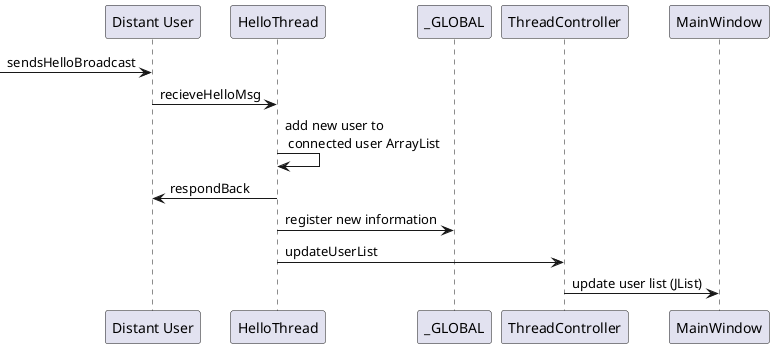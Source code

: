 @startuml
participant "Distant User" as usr
participant "HelloThread" as helloT
participant "_GLOBAL" as global
participant "ThreadController" as tc
participant "MainWindow" as main

[-> usr : sendsHelloBroadcast
usr -> helloT : recieveHelloMsg
helloT -> helloT : add new user to \n connected user ArrayList
helloT -> usr : respondBack
helloT -> global : register new information
helloT -> tc : updateUserList
tc -> main : update user list (JList)
@enduml